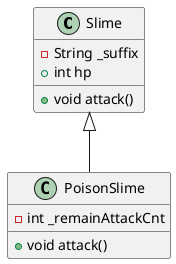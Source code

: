 @startuml

class Slime {
  -String _suffix
  +int hp
  +void attack()
}

class PoisonSlime {
  -int _remainAttackCnt
  +void attack()
}

Slime <|-- PoisonSlime

@enduml